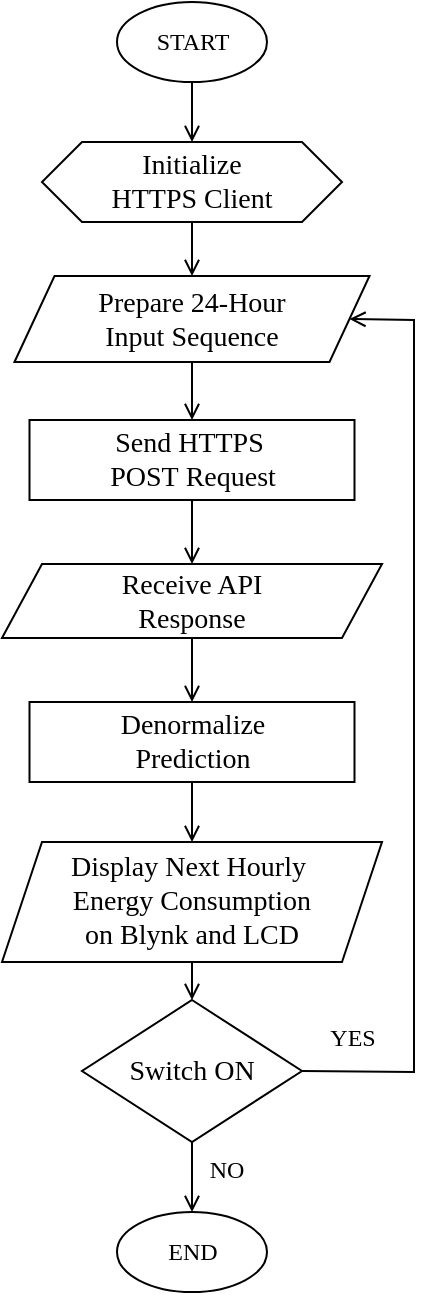 <mxfile version="27.2.0">
  <diagram name="Page-1" id="2GFnNqMykJW-lQz7iASZ">
    <mxGraphModel dx="2040" dy="796" grid="1" gridSize="10" guides="1" tooltips="1" connect="1" arrows="1" fold="1" page="1" pageScale="1" pageWidth="850" pageHeight="1100" math="0" shadow="0">
      <root>
        <mxCell id="0" />
        <mxCell id="1" parent="0" />
        <mxCell id="R_LKt-H6HnUxROUlf7M2-1" value="&lt;font face=&quot;Times New Roman&quot;&gt;START&lt;/font&gt;" style="ellipse;whiteSpace=wrap;html=1;" vertex="1" parent="1">
          <mxGeometry x="237.5" y="90" width="75" height="40" as="geometry" />
        </mxCell>
        <mxCell id="R_LKt-H6HnUxROUlf7M2-2" value="&lt;div style=&quot;&quot;&gt;&lt;font style=&quot;font-size: 14px;&quot; face=&quot;Times New Roman&quot;&gt;&lt;span style=&quot;text-wrap-mode: nowrap;&quot;&gt;P&lt;/span&gt;repare 24-Hour Input&amp;nbsp;&lt;/font&gt;&lt;span style=&quot;font-size: 14px; font-family: &amp;quot;Times New Roman&amp;quot;; background-color: transparent; color: light-dark(rgb(0, 0, 0), rgb(255, 255, 255));&quot;&gt;Sequence&lt;/span&gt;&lt;/div&gt;" style="shape=parallelogram;perimeter=parallelogramPerimeter;whiteSpace=wrap;html=1;fixedSize=1;" vertex="1" parent="1">
          <mxGeometry x="186.25" y="227" width="177.5" height="43" as="geometry" />
        </mxCell>
        <mxCell id="R_LKt-H6HnUxROUlf7M2-4" value="&lt;div style=&quot;text-wrap-mode: nowrap;&quot;&gt;&lt;span style=&quot;background-color: transparent; color: light-dark(rgb(0, 0, 0), rgb(255, 255, 255)); font-family: &amp;quot;Times New Roman&amp;quot;; font-size: 14px;&quot;&gt;Receive API&lt;/span&gt;&lt;/div&gt;&lt;div style=&quot;text-wrap-mode: nowrap;&quot;&gt;&lt;span style=&quot;background-color: transparent; color: light-dark(rgb(0, 0, 0), rgb(255, 255, 255)); font-family: &amp;quot;Times New Roman&amp;quot;; font-size: 14px;&quot;&gt;Response&lt;/span&gt;&lt;/div&gt;" style="shape=parallelogram;perimeter=parallelogramPerimeter;whiteSpace=wrap;html=1;fixedSize=1;" vertex="1" parent="1">
          <mxGeometry x="180" y="371" width="190" height="37" as="geometry" />
        </mxCell>
        <mxCell id="R_LKt-H6HnUxROUlf7M2-5" value="&lt;font face=&quot;Times New Roman&quot;&gt;END&lt;/font&gt;" style="ellipse;whiteSpace=wrap;html=1;" vertex="1" parent="1">
          <mxGeometry x="237.5" y="695" width="75" height="40" as="geometry" />
        </mxCell>
        <mxCell id="R_LKt-H6HnUxROUlf7M2-6" value="" style="endArrow=open;html=1;rounded=0;exitX=1;exitY=0.5;exitDx=0;exitDy=0;entryX=1;entryY=0.5;entryDx=0;entryDy=0;endFill=0;exitPerimeter=0;" edge="1" parent="1" source="R_LKt-H6HnUxROUlf7M2-8" target="R_LKt-H6HnUxROUlf7M2-2">
          <mxGeometry width="50" height="50" relative="1" as="geometry">
            <mxPoint x="329.75" y="634" as="sourcePoint" />
            <mxPoint x="339.75" y="248.5" as="targetPoint" />
            <Array as="points">
              <mxPoint x="386" y="625" />
              <mxPoint x="386" y="249" />
            </Array>
          </mxGeometry>
        </mxCell>
        <mxCell id="R_LKt-H6HnUxROUlf7M2-7" value="" style="edgeStyle=orthogonalEdgeStyle;rounded=0;orthogonalLoop=1;jettySize=auto;html=1;endArrow=open;endFill=0;" edge="1" parent="1" source="R_LKt-H6HnUxROUlf7M2-8" target="R_LKt-H6HnUxROUlf7M2-5">
          <mxGeometry relative="1" as="geometry" />
        </mxCell>
        <mxCell id="R_LKt-H6HnUxROUlf7M2-8" value="&lt;font style=&quot;font-size: 14px;&quot; face=&quot;Times New Roman&quot;&gt;Switch ON&lt;/font&gt;" style="strokeWidth=1;html=1;shape=mxgraph.flowchart.decision;whiteSpace=wrap;" vertex="1" parent="1">
          <mxGeometry x="220" y="589" width="110" height="71" as="geometry" />
        </mxCell>
        <mxCell id="R_LKt-H6HnUxROUlf7M2-9" value="&lt;h6&gt;&lt;span style=&quot;color: light-dark(rgb(0, 0, 0), rgb(255, 255, 255)); font-weight: normal;&quot;&gt;&lt;font style=&quot;font-size: 12px;&quot; face=&quot;Times New Roman&quot;&gt;NO&lt;/font&gt;&lt;/span&gt;&lt;/h6&gt;&lt;div&gt;&lt;/div&gt;" style="text;html=1;align=center;verticalAlign=middle;resizable=0;points=[];autosize=1;strokeColor=none;fillColor=none;" vertex="1" parent="1">
          <mxGeometry x="271.5" y="639" width="40" height="70" as="geometry" />
        </mxCell>
        <mxCell id="R_LKt-H6HnUxROUlf7M2-10" value="&lt;div style=&quot;text-wrap-mode: nowrap;&quot;&gt;&lt;span style=&quot;font-size: 14px; font-family: &amp;quot;Times New Roman&amp;quot;; background-color: transparent; color: light-dark(rgb(0, 0, 0), rgb(255, 255, 255));&quot;&gt;Send HTTPS&amp;nbsp;&lt;/span&gt;&lt;/div&gt;&lt;div style=&quot;text-wrap-mode: nowrap;&quot;&gt;&lt;span style=&quot;font-size: 14px; font-family: &amp;quot;Times New Roman&amp;quot;; background-color: transparent; color: light-dark(rgb(0, 0, 0), rgb(255, 255, 255));&quot;&gt;POST&amp;nbsp;&lt;/span&gt;&lt;span style=&quot;background-color: transparent; color: light-dark(rgb(0, 0, 0), rgb(255, 255, 255)); font-family: &amp;quot;Times New Roman&amp;quot;; font-size: 14px;&quot;&gt;Request&lt;/span&gt;&lt;/div&gt;" style="rounded=0;whiteSpace=wrap;html=1;" vertex="1" parent="1">
          <mxGeometry x="193.75" y="299" width="162.5" height="40" as="geometry" />
        </mxCell>
        <mxCell id="R_LKt-H6HnUxROUlf7M2-11" value="" style="edgeStyle=orthogonalEdgeStyle;rounded=0;orthogonalLoop=1;jettySize=auto;html=1;endArrow=open;endFill=0;exitX=0.5;exitY=1;exitDx=0;exitDy=0;entryX=0.5;entryY=0;entryDx=0;entryDy=0;" edge="1" parent="1" source="R_LKt-H6HnUxROUlf7M2-10" target="R_LKt-H6HnUxROUlf7M2-4">
          <mxGeometry relative="1" as="geometry">
            <mxPoint x="267.5" y="493" as="sourcePoint" />
            <mxPoint x="275.5" y="513" as="targetPoint" />
          </mxGeometry>
        </mxCell>
        <mxCell id="R_LKt-H6HnUxROUlf7M2-12" value="&lt;h6&gt;&lt;span style=&quot;color: light-dark(rgb(0, 0, 0), rgb(255, 255, 255)); font-weight: normal;&quot;&gt;&lt;font style=&quot;font-size: 12px;&quot; face=&quot;Times New Roman&quot;&gt;YES&lt;/font&gt;&lt;/span&gt;&lt;/h6&gt;&lt;div&gt;&lt;/div&gt;" style="text;html=1;align=center;verticalAlign=middle;resizable=0;points=[];autosize=1;strokeColor=none;fillColor=none;" vertex="1" parent="1">
          <mxGeometry x="330" y="573" width="50" height="70" as="geometry" />
        </mxCell>
        <mxCell id="R_LKt-H6HnUxROUlf7M2-14" value="" style="edgeStyle=orthogonalEdgeStyle;rounded=0;orthogonalLoop=1;jettySize=auto;html=1;endArrow=open;endFill=0;exitX=0.5;exitY=1;exitDx=0;exitDy=0;entryX=0.5;entryY=0;entryDx=0;entryDy=0;" edge="1" parent="1" source="R_LKt-H6HnUxROUlf7M2-15" target="R_LKt-H6HnUxROUlf7M2-2">
          <mxGeometry relative="1" as="geometry">
            <mxPoint x="275" y="240" as="sourcePoint" />
            <mxPoint x="267.5" y="440" as="targetPoint" />
          </mxGeometry>
        </mxCell>
        <mxCell id="R_LKt-H6HnUxROUlf7M2-15" value="&lt;span style=&quot;color: light-dark(rgb(0, 0, 0), rgb(255, 255, 255)); text-wrap-mode: nowrap; background-color: transparent;&quot;&gt;&lt;font style=&quot;font-size: 14px;&quot; face=&quot;Times New Roman&quot;&gt;Initialize&lt;/font&gt;&lt;/span&gt;&lt;div&gt;&lt;span style=&quot;color: light-dark(rgb(0, 0, 0), rgb(255, 255, 255)); text-wrap-mode: nowrap; background-color: transparent;&quot;&gt;&lt;font style=&quot;font-size: 14px;&quot; face=&quot;Times New Roman&quot;&gt;HTTPS&amp;nbsp;&lt;/font&gt;&lt;/span&gt;&lt;span style=&quot;font-size: 14px; font-family: &amp;quot;Times New Roman&amp;quot;; background-color: transparent; color: light-dark(rgb(0, 0, 0), rgb(255, 255, 255)); text-wrap-mode: nowrap;&quot;&gt;Client&lt;/span&gt;&lt;/div&gt;" style="shape=hexagon;perimeter=hexagonPerimeter2;whiteSpace=wrap;html=1;fixedSize=1;" vertex="1" parent="1">
          <mxGeometry x="200" y="160" width="150" height="40" as="geometry" />
        </mxCell>
        <mxCell id="R_LKt-H6HnUxROUlf7M2-16" value="" style="edgeStyle=orthogonalEdgeStyle;rounded=0;orthogonalLoop=1;jettySize=auto;html=1;endArrow=open;endFill=0;exitX=0.5;exitY=1;exitDx=0;exitDy=0;entryX=0.5;entryY=0;entryDx=0;entryDy=0;" edge="1" parent="1" source="R_LKt-H6HnUxROUlf7M2-1" target="R_LKt-H6HnUxROUlf7M2-15">
          <mxGeometry relative="1" as="geometry">
            <mxPoint x="267.5" y="240" as="sourcePoint" />
            <mxPoint x="267.5" y="280" as="targetPoint" />
          </mxGeometry>
        </mxCell>
        <mxCell id="R_LKt-H6HnUxROUlf7M2-18" value="&lt;div style=&quot;text-wrap-mode: nowrap;&quot;&gt;&lt;font face=&quot;Times New Roman&quot;&gt;&lt;span style=&quot;font-size: 14px;&quot;&gt;Denormalize&lt;/span&gt;&lt;/font&gt;&lt;/div&gt;&lt;div style=&quot;text-wrap-mode: nowrap;&quot;&gt;&lt;font face=&quot;Times New Roman&quot;&gt;&lt;span style=&quot;font-size: 14px;&quot;&gt;Prediction&lt;/span&gt;&lt;/font&gt;&lt;/div&gt;" style="rounded=0;whiteSpace=wrap;html=1;" vertex="1" parent="1">
          <mxGeometry x="193.75" y="440" width="162.5" height="40" as="geometry" />
        </mxCell>
        <mxCell id="R_LKt-H6HnUxROUlf7M2-24" value="" style="edgeStyle=orthogonalEdgeStyle;rounded=0;orthogonalLoop=1;jettySize=auto;html=1;endArrow=open;endFill=0;exitX=0.5;exitY=1;exitDx=0;exitDy=0;entryX=0.5;entryY=0;entryDx=0;entryDy=0;" edge="1" parent="1" source="R_LKt-H6HnUxROUlf7M2-2" target="R_LKt-H6HnUxROUlf7M2-10">
          <mxGeometry relative="1" as="geometry">
            <mxPoint x="270" y="210" as="sourcePoint" />
            <mxPoint x="270" y="237" as="targetPoint" />
          </mxGeometry>
        </mxCell>
        <mxCell id="R_LKt-H6HnUxROUlf7M2-25" value="&lt;div style=&quot;text-wrap-mode: nowrap;&quot;&gt;&lt;font face=&quot;Times New Roman&quot;&gt;&lt;span style=&quot;font-size: 14px;&quot;&gt;Display Next&amp;nbsp;&lt;/span&gt;&lt;/font&gt;&lt;span style=&quot;font-size: 14px; font-family: &amp;quot;Times New Roman&amp;quot;; background-color: transparent; color: light-dark(rgb(0, 0, 0), rgb(255, 255, 255));&quot;&gt;Hourly&amp;nbsp;&lt;/span&gt;&lt;/div&gt;&lt;div style=&quot;text-wrap-mode: nowrap;&quot;&gt;&lt;span style=&quot;font-size: 14px; font-family: &amp;quot;Times New Roman&amp;quot;; background-color: transparent; color: light-dark(rgb(0, 0, 0), rgb(255, 255, 255));&quot;&gt;Energy Consumption&lt;/span&gt;&lt;/div&gt;&lt;div style=&quot;text-wrap-mode: nowrap;&quot;&gt;&lt;font face=&quot;Times New Roman&quot;&gt;&lt;span style=&quot;font-size: 14px;&quot;&gt;on Blynk and LCD&lt;/span&gt;&lt;/font&gt;&lt;/div&gt;" style="shape=parallelogram;perimeter=parallelogramPerimeter;whiteSpace=wrap;html=1;fixedSize=1;" vertex="1" parent="1">
          <mxGeometry x="180" y="510" width="190" height="60" as="geometry" />
        </mxCell>
        <mxCell id="R_LKt-H6HnUxROUlf7M2-26" value="" style="edgeStyle=orthogonalEdgeStyle;rounded=0;orthogonalLoop=1;jettySize=auto;html=1;endArrow=open;endFill=0;exitX=0.5;exitY=1;exitDx=0;exitDy=0;entryX=0.5;entryY=0;entryDx=0;entryDy=0;" edge="1" parent="1" source="R_LKt-H6HnUxROUlf7M2-4" target="R_LKt-H6HnUxROUlf7M2-18">
          <mxGeometry relative="1" as="geometry">
            <mxPoint x="277" y="411" as="sourcePoint" />
            <mxPoint x="277" y="450" as="targetPoint" />
          </mxGeometry>
        </mxCell>
        <mxCell id="R_LKt-H6HnUxROUlf7M2-27" value="" style="edgeStyle=orthogonalEdgeStyle;rounded=0;orthogonalLoop=1;jettySize=auto;html=1;endArrow=open;endFill=0;exitX=0.5;exitY=1;exitDx=0;exitDy=0;entryX=0.5;entryY=0;entryDx=0;entryDy=0;" edge="1" parent="1" source="R_LKt-H6HnUxROUlf7M2-18" target="R_LKt-H6HnUxROUlf7M2-25">
          <mxGeometry relative="1" as="geometry">
            <mxPoint x="281" y="480" as="sourcePoint" />
            <mxPoint x="281" y="512" as="targetPoint" />
          </mxGeometry>
        </mxCell>
        <mxCell id="R_LKt-H6HnUxROUlf7M2-28" value="" style="edgeStyle=orthogonalEdgeStyle;rounded=0;orthogonalLoop=1;jettySize=auto;html=1;endArrow=open;endFill=0;exitX=0.5;exitY=1;exitDx=0;exitDy=0;entryX=0.5;entryY=0;entryDx=0;entryDy=0;entryPerimeter=0;" edge="1" parent="1" source="R_LKt-H6HnUxROUlf7M2-25" target="R_LKt-H6HnUxROUlf7M2-8">
          <mxGeometry relative="1" as="geometry">
            <mxPoint x="285" y="560" as="sourcePoint" />
            <mxPoint x="285" y="590" as="targetPoint" />
          </mxGeometry>
        </mxCell>
      </root>
    </mxGraphModel>
  </diagram>
</mxfile>
